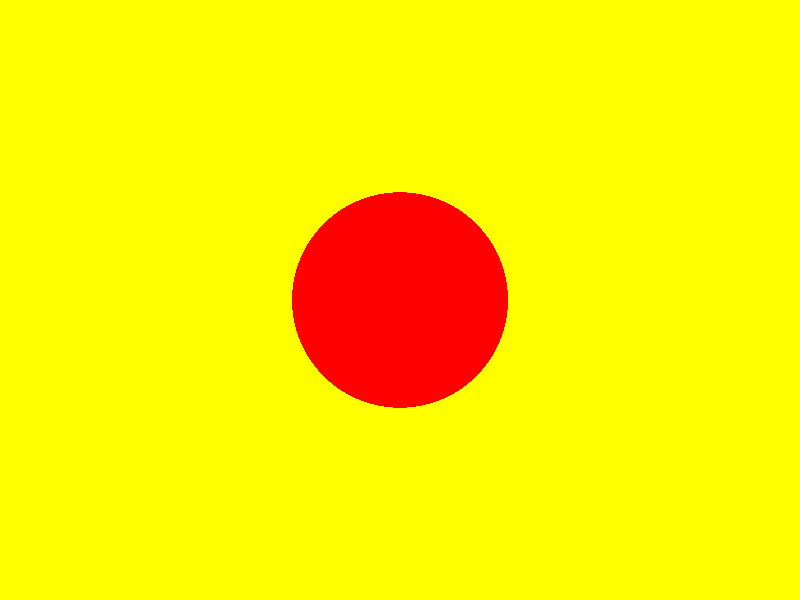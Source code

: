 #include "colors.inc"

light_source {
    <0, 30, 0>, color rgb <1, 1, 1>
}

camera {
    location <0, 10, 0>
    look_at <0, 0, 0>
    angle 45
}

sphere {
    <0,1,0>, 1
    pigment{
        color rgb <1,0,0>
    }
}

box {
    <-100,-100,-100>,<100,0,100> 
    pigment{
        color rgb <1,1,0>
    }
}